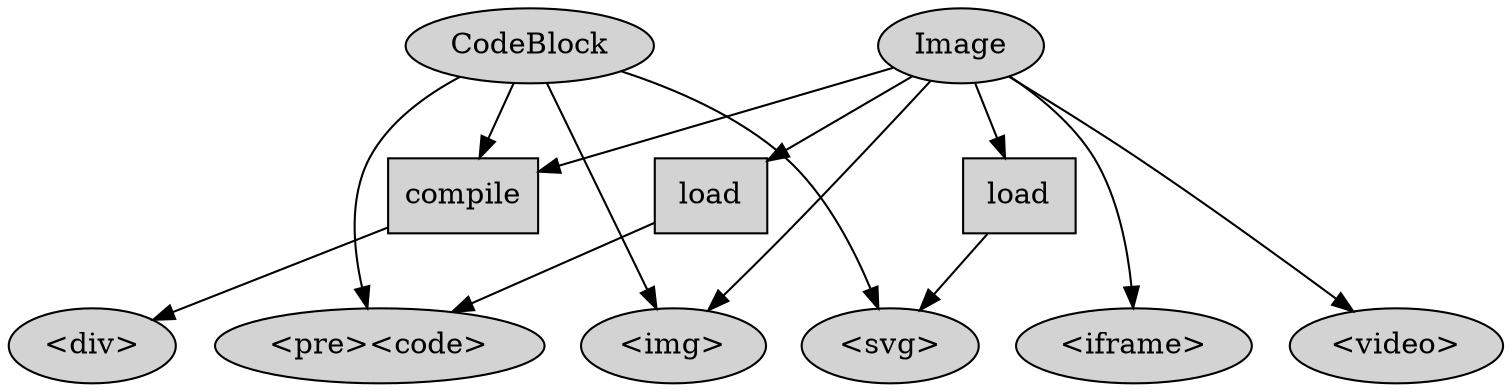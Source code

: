 digraph {
  node [style = filled]
  { 
    rank = same
    Image
    CodeBlock
  }
  {
    rank = same
    loadCode [shape=rect;label="load"]
    loadSvg [shape=rect;label="load"]
    compileQuest [shape=rect;label="compile"]
  }
  { 
    rank = same
    img [label="<img>"]
    video [label="<video>"]
    svg [label="<svg>"]
    iframe [label="<iframe>"]
    div [label="<div>"]
    code [label="<pre><code>"]
  }

  Image -> img
  Image -> video
  Image -> loadSvg -> svg
  Image -> iframe
  Image -> loadCode -> code
  Image -> compileQuest -> div

  CodeBlock -> img
  CodeBlock -> svg
  CodeBlock -> code
  CodeBlock -> compileQuest
}

